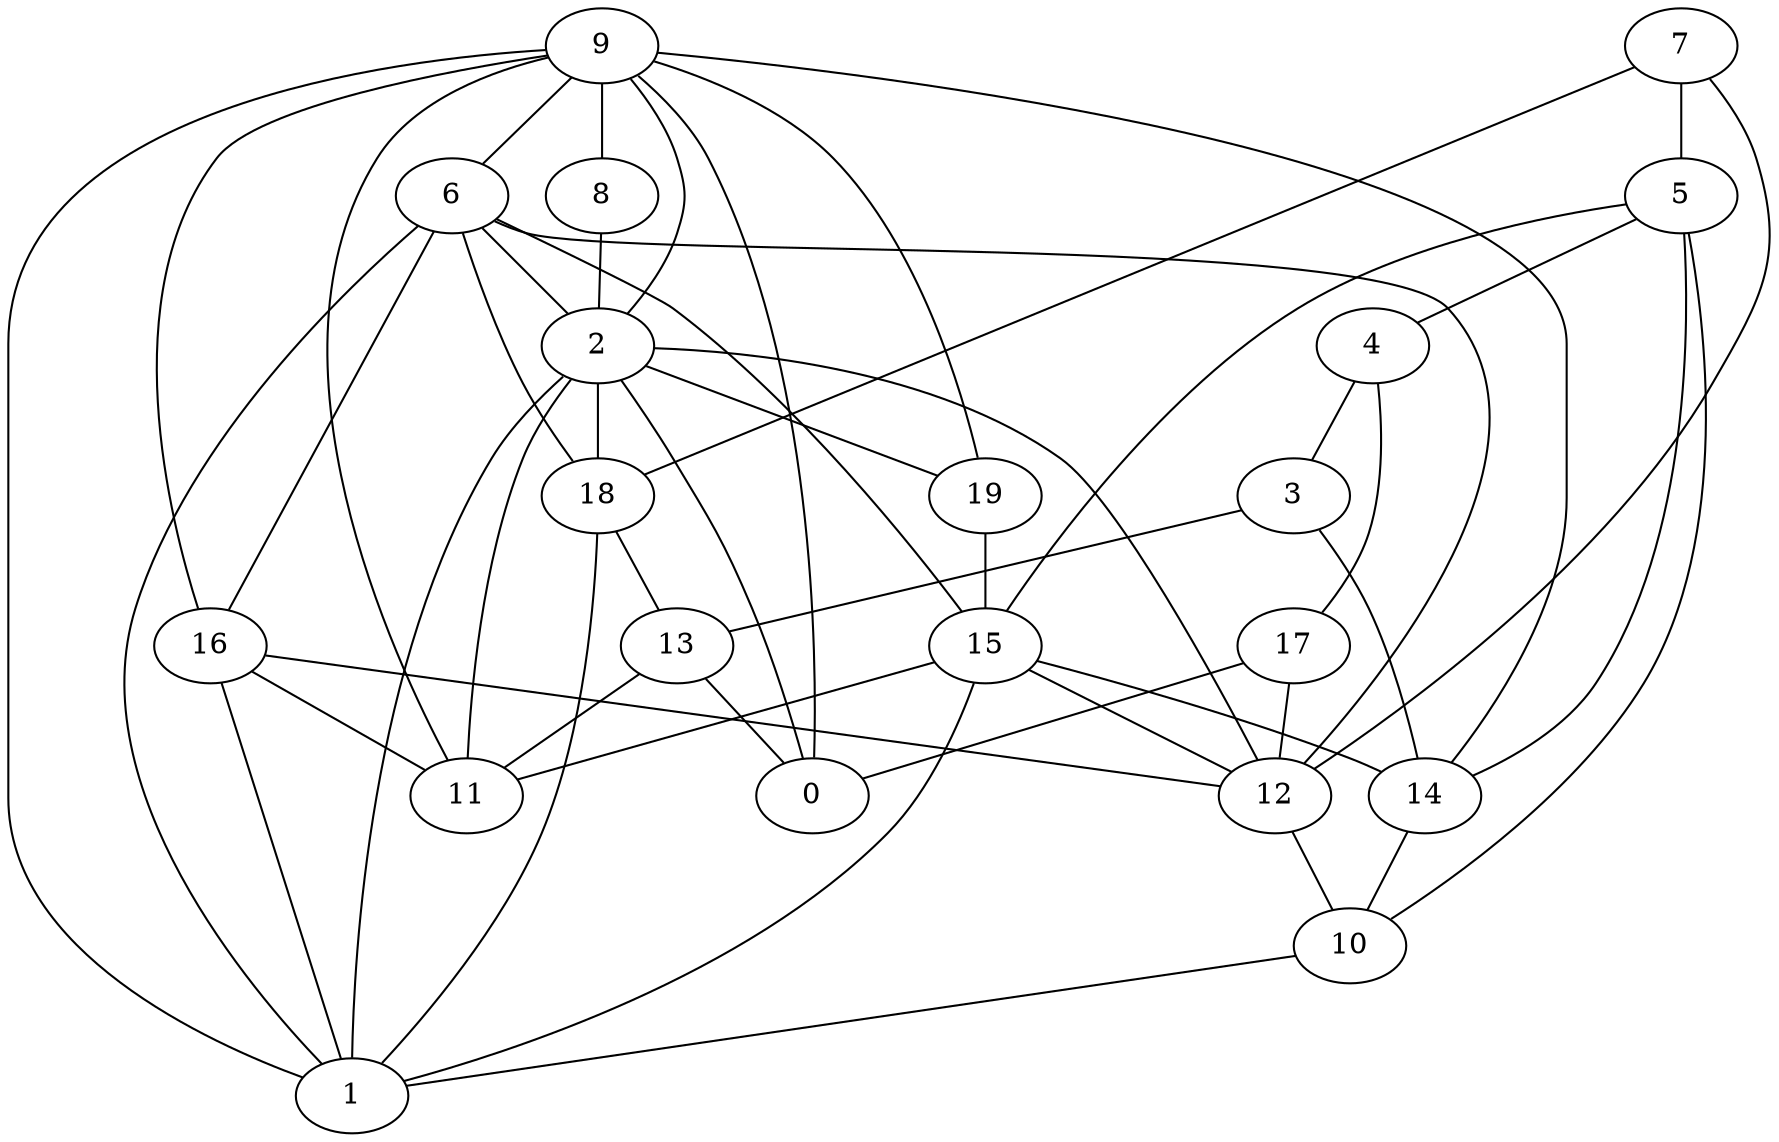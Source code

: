 digraph GG_graph {

subgraph G_graph {
edge [color = black]
"8" -> "2" [dir = none]
"9" -> "1" [dir = none]
"9" -> "2" [dir = none]
"9" -> "19" [dir = none]
"9" -> "0" [dir = none]
"9" -> "6" [dir = none]
"9" -> "11" [dir = none]
"9" -> "14" [dir = none]
"9" -> "16" [dir = none]
"9" -> "8" [dir = none]
"3" -> "13" [dir = none]
"3" -> "14" [dir = none]
"16" -> "11" [dir = none]
"16" -> "12" [dir = none]
"5" -> "4" [dir = none]
"5" -> "10" [dir = none]
"5" -> "15" [dir = none]
"10" -> "1" [dir = none]
"4" -> "17" [dir = none]
"14" -> "10" [dir = none]
"15" -> "14" [dir = none]
"13" -> "0" [dir = none]
"13" -> "11" [dir = none]
"17" -> "0" [dir = none]
"17" -> "12" [dir = none]
"7" -> "12" [dir = none]
"7" -> "5" [dir = none]
"7" -> "18" [dir = none]
"18" -> "13" [dir = none]
"12" -> "10" [dir = none]
"6" -> "15" [dir = none]
"6" -> "2" [dir = none]
"6" -> "12" [dir = none]
"6" -> "1" [dir = none]
"6" -> "16" [dir = none]
"2" -> "1" [dir = none]
"2" -> "0" [dir = none]
"2" -> "19" [dir = none]
"5" -> "14" [dir = none]
"4" -> "3" [dir = none]
"15" -> "1" [dir = none]
"15" -> "12" [dir = none]
"2" -> "18" [dir = none]
"6" -> "18" [dir = none]
"15" -> "11" [dir = none]
"19" -> "15" [dir = none]
"18" -> "1" [dir = none]
"16" -> "1" [dir = none]
"2" -> "12" [dir = none]
"2" -> "11" [dir = none]
}

}
